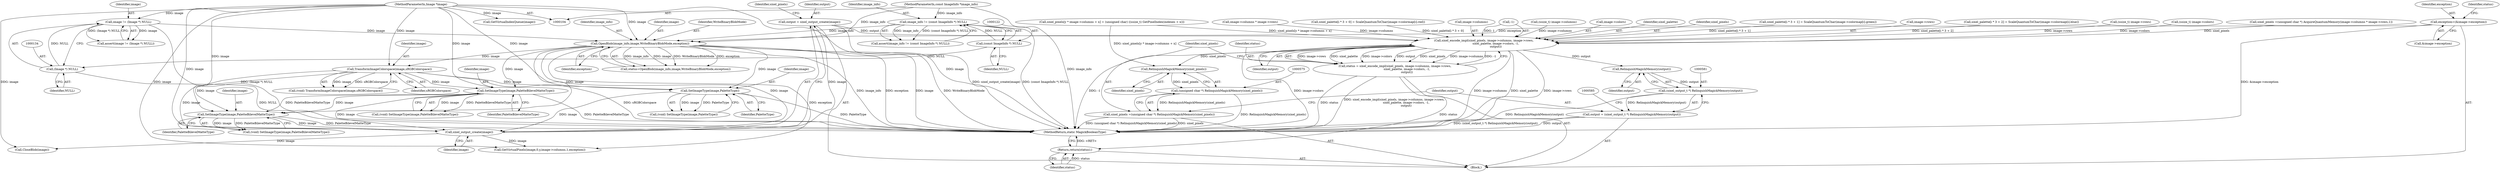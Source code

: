 digraph "0_ImageMagick_10b3823a7619ed22d42764733eb052c4159bc8c1_1@API" {
"1000478" [label="(Call,output = sixel_output_create(image))"];
"1000480" [label="(Call,sixel_output_create(image))"];
"1000185" [label="(Call,TransformImageColorspace(image,sRGBColorspace))"];
"1000165" [label="(Call,OpenBlob(image_info,image,WriteBinaryBlobMode,exception))"];
"1000119" [label="(Call,image_info != (const ImageInfo *) NULL)"];
"1000105" [label="(MethodParameterIn,const ImageInfo *image_info)"];
"1000121" [label="(Call,(const ImageInfo *) NULL)"];
"1000131" [label="(Call,image != (Image *) NULL)"];
"1000106" [label="(MethodParameterIn,Image *image)"];
"1000133" [label="(Call,(Image *) NULL)"];
"1000157" [label="(Call,exception=(&image->exception))"];
"1000234" [label="(Call,SetImageType(image,PaletteBilevelMatteType))"];
"1000213" [label="(Call,SetImageType(image,PaletteType))"];
"1000307" [label="(Call,SetImageType(image,PaletteBilevelMatteType))"];
"1000557" [label="(Call,sixel_encode_impl(sixel_pixels, image->columns, image->rows,\n                          sixel_palette, image->colors, -1,\n                          output))"];
"1000555" [label="(Call,status = sixel_encode_impl(sixel_pixels, image->columns, image->rows,\n                          sixel_palette, image->colors, -1,\n                          output))"];
"1000588" [label="(Return,return(status);)"];
"1000576" [label="(Call,RelinquishMagickMemory(sixel_pixels))"];
"1000574" [label="(Call,(unsigned char *) RelinquishMagickMemory(sixel_pixels))"];
"1000572" [label="(Call,sixel_pixels =(unsigned char *) RelinquishMagickMemory(sixel_pixels))"];
"1000582" [label="(Call,RelinquishMagickMemory(output))"];
"1000580" [label="(Call,(sixel_output_t *) RelinquishMagickMemory(output))"];
"1000578" [label="(Call,output = (sixel_output_t *) RelinquishMagickMemory(output))"];
"1000135" [label="(Identifier,NULL)"];
"1000501" [label="(Call,(ssize_t) image->rows)"];
"1000163" [label="(Call,status=OpenBlob(image_info,image,WriteBinaryBlobMode,exception))"];
"1000422" [label="(Call,(ssize_t) image->colors)"];
"1000478" [label="(Call,output = sixel_output_create(image))"];
"1000482" [label="(Call,sixel_pixels =(unsigned char *) AcquireQuantumMemory(image->columns * image->rows,1))"];
"1000213" [label="(Call,SetImageType(image,PaletteType))"];
"1000232" [label="(Call,(void) SetImageType(image,PaletteBilevelMatteType))"];
"1000107" [label="(Block,)"];
"1000577" [label="(Identifier,sixel_pixels)"];
"1000165" [label="(Call,OpenBlob(image_info,image,WriteBinaryBlobMode,exception))"];
"1000576" [label="(Call,RelinquishMagickMemory(sixel_pixels))"];
"1000537" [label="(Call,sixel_pixels[y * image->columns + x] = (unsigned char) ((ssize_t) GetPixelIndex(indexes + x)))"];
"1000582" [label="(Call,RelinquishMagickMemory(output))"];
"1000186" [label="(Identifier,image)"];
"1000487" [label="(Call,image->columns * image->rows)"];
"1000183" [label="(Call,(void) TransformImageColorspace(image,sRGBColorspace))"];
"1000479" [label="(Identifier,output)"];
"1000118" [label="(Call,assert(image_info != (const ImageInfo *) NULL))"];
"1000580" [label="(Call,(sixel_output_t *) RelinquishMagickMemory(output))"];
"1000123" [label="(Identifier,NULL)"];
"1000522" [label="(Call,GetVirtualIndexQueue(image))"];
"1000185" [label="(Call,TransformImageColorspace(image,sRGBColorspace))"];
"1000166" [label="(Identifier,image_info)"];
"1000430" [label="(Call,sixel_palette[i * 3 + 0] = ScaleQuantumToChar(image->colormap[i].red))"];
"1000559" [label="(Call,image->columns)"];
"1000132" [label="(Identifier,image)"];
"1000211" [label="(Call,(void) SetImageType(image,PaletteType))"];
"1000555" [label="(Call,status = sixel_encode_impl(sixel_pixels, image->columns, image->rows,\n                          sixel_palette, image->colors, -1,\n                          output))"];
"1000236" [label="(Identifier,PaletteBilevelMatteType)"];
"1000309" [label="(Identifier,PaletteBilevelMatteType)"];
"1000574" [label="(Call,(unsigned char *) RelinquishMagickMemory(sixel_pixels))"];
"1000167" [label="(Identifier,image)"];
"1000131" [label="(Call,image != (Image *) NULL)"];
"1000569" [label="(Call,-1)"];
"1000530" [label="(Call,(ssize_t) image->columns)"];
"1000572" [label="(Call,sixel_pixels =(unsigned char *) RelinquishMagickMemory(sixel_pixels))"];
"1000164" [label="(Identifier,status)"];
"1000307" [label="(Call,SetImageType(image,PaletteBilevelMatteType))"];
"1000588" [label="(Return,return(status);)"];
"1000557" [label="(Call,sixel_encode_impl(sixel_pixels, image->columns, image->rows,\n                          sixel_palette, image->colors, -1,\n                          output))"];
"1000566" [label="(Call,image->colors)"];
"1000235" [label="(Identifier,image)"];
"1000483" [label="(Identifier,sixel_pixels)"];
"1000579" [label="(Identifier,output)"];
"1000119" [label="(Call,image_info != (const ImageInfo *) NULL)"];
"1000157" [label="(Call,exception=(&image->exception))"];
"1000589" [label="(Identifier,status)"];
"1000158" [label="(Identifier,exception)"];
"1000187" [label="(Identifier,sRGBColorspace)"];
"1000215" [label="(Identifier,PaletteType)"];
"1000481" [label="(Identifier,image)"];
"1000130" [label="(Call,assert(image != (Image *) NULL))"];
"1000169" [label="(Identifier,exception)"];
"1000565" [label="(Identifier,sixel_palette)"];
"1000558" [label="(Identifier,sixel_pixels)"];
"1000168" [label="(Identifier,WriteBinaryBlobMode)"];
"1000480" [label="(Call,sixel_output_create(image))"];
"1000159" [label="(Call,&image->exception)"];
"1000583" [label="(Identifier,output)"];
"1000121" [label="(Call,(const ImageInfo *) NULL)"];
"1000120" [label="(Identifier,image_info)"];
"1000586" [label="(Call,CloseBlob(image))"];
"1000446" [label="(Call,sixel_palette[i * 3 + 1] = ScaleQuantumToChar(image->colormap[i].green))"];
"1000578" [label="(Call,output = (sixel_output_t *) RelinquishMagickMemory(output))"];
"1000234" [label="(Call,SetImageType(image,PaletteBilevelMatteType))"];
"1000590" [label="(MethodReturn,static MagickBooleanType)"];
"1000562" [label="(Call,image->rows)"];
"1000214" [label="(Identifier,image)"];
"1000556" [label="(Identifier,status)"];
"1000511" [label="(Call,GetVirtualPixels(image,0,y,image->columns,1,exception))"];
"1000571" [label="(Identifier,output)"];
"1000133" [label="(Call,(Image *) NULL)"];
"1000305" [label="(Call,(void) SetImageType(image,PaletteBilevelMatteType))"];
"1000462" [label="(Call,sixel_palette[i * 3 + 2] = ScaleQuantumToChar(image->colormap[i].blue))"];
"1000308" [label="(Identifier,image)"];
"1000573" [label="(Identifier,sixel_pixels)"];
"1000105" [label="(MethodParameterIn,const ImageInfo *image_info)"];
"1000106" [label="(MethodParameterIn,Image *image)"];
"1000478" -> "1000107"  [label="AST: "];
"1000478" -> "1000480"  [label="CFG: "];
"1000479" -> "1000478"  [label="AST: "];
"1000480" -> "1000478"  [label="AST: "];
"1000483" -> "1000478"  [label="CFG: "];
"1000478" -> "1000590"  [label="DDG: sixel_output_create(image)"];
"1000480" -> "1000478"  [label="DDG: image"];
"1000478" -> "1000557"  [label="DDG: output"];
"1000480" -> "1000481"  [label="CFG: "];
"1000481" -> "1000480"  [label="AST: "];
"1000185" -> "1000480"  [label="DDG: image"];
"1000234" -> "1000480"  [label="DDG: image"];
"1000213" -> "1000480"  [label="DDG: image"];
"1000165" -> "1000480"  [label="DDG: image"];
"1000307" -> "1000480"  [label="DDG: image"];
"1000106" -> "1000480"  [label="DDG: image"];
"1000480" -> "1000511"  [label="DDG: image"];
"1000480" -> "1000586"  [label="DDG: image"];
"1000185" -> "1000183"  [label="AST: "];
"1000185" -> "1000187"  [label="CFG: "];
"1000186" -> "1000185"  [label="AST: "];
"1000187" -> "1000185"  [label="AST: "];
"1000183" -> "1000185"  [label="CFG: "];
"1000185" -> "1000590"  [label="DDG: sRGBColorspace"];
"1000185" -> "1000183"  [label="DDG: image"];
"1000185" -> "1000183"  [label="DDG: sRGBColorspace"];
"1000165" -> "1000185"  [label="DDG: image"];
"1000106" -> "1000185"  [label="DDG: image"];
"1000185" -> "1000213"  [label="DDG: image"];
"1000185" -> "1000234"  [label="DDG: image"];
"1000185" -> "1000307"  [label="DDG: image"];
"1000165" -> "1000163"  [label="AST: "];
"1000165" -> "1000169"  [label="CFG: "];
"1000166" -> "1000165"  [label="AST: "];
"1000167" -> "1000165"  [label="AST: "];
"1000168" -> "1000165"  [label="AST: "];
"1000169" -> "1000165"  [label="AST: "];
"1000163" -> "1000165"  [label="CFG: "];
"1000165" -> "1000590"  [label="DDG: WriteBinaryBlobMode"];
"1000165" -> "1000590"  [label="DDG: exception"];
"1000165" -> "1000590"  [label="DDG: image_info"];
"1000165" -> "1000590"  [label="DDG: image"];
"1000165" -> "1000163"  [label="DDG: image_info"];
"1000165" -> "1000163"  [label="DDG: image"];
"1000165" -> "1000163"  [label="DDG: WriteBinaryBlobMode"];
"1000165" -> "1000163"  [label="DDG: exception"];
"1000119" -> "1000165"  [label="DDG: image_info"];
"1000105" -> "1000165"  [label="DDG: image_info"];
"1000131" -> "1000165"  [label="DDG: image"];
"1000106" -> "1000165"  [label="DDG: image"];
"1000157" -> "1000165"  [label="DDG: exception"];
"1000165" -> "1000213"  [label="DDG: image"];
"1000165" -> "1000234"  [label="DDG: image"];
"1000165" -> "1000307"  [label="DDG: image"];
"1000165" -> "1000511"  [label="DDG: exception"];
"1000119" -> "1000118"  [label="AST: "];
"1000119" -> "1000121"  [label="CFG: "];
"1000120" -> "1000119"  [label="AST: "];
"1000121" -> "1000119"  [label="AST: "];
"1000118" -> "1000119"  [label="CFG: "];
"1000119" -> "1000590"  [label="DDG: (const ImageInfo *) NULL"];
"1000119" -> "1000118"  [label="DDG: image_info"];
"1000119" -> "1000118"  [label="DDG: (const ImageInfo *) NULL"];
"1000105" -> "1000119"  [label="DDG: image_info"];
"1000121" -> "1000119"  [label="DDG: NULL"];
"1000105" -> "1000104"  [label="AST: "];
"1000105" -> "1000590"  [label="DDG: image_info"];
"1000121" -> "1000123"  [label="CFG: "];
"1000122" -> "1000121"  [label="AST: "];
"1000123" -> "1000121"  [label="AST: "];
"1000121" -> "1000133"  [label="DDG: NULL"];
"1000131" -> "1000130"  [label="AST: "];
"1000131" -> "1000133"  [label="CFG: "];
"1000132" -> "1000131"  [label="AST: "];
"1000133" -> "1000131"  [label="AST: "];
"1000130" -> "1000131"  [label="CFG: "];
"1000131" -> "1000590"  [label="DDG: (Image *) NULL"];
"1000131" -> "1000130"  [label="DDG: image"];
"1000131" -> "1000130"  [label="DDG: (Image *) NULL"];
"1000106" -> "1000131"  [label="DDG: image"];
"1000133" -> "1000131"  [label="DDG: NULL"];
"1000106" -> "1000104"  [label="AST: "];
"1000106" -> "1000590"  [label="DDG: image"];
"1000106" -> "1000213"  [label="DDG: image"];
"1000106" -> "1000234"  [label="DDG: image"];
"1000106" -> "1000307"  [label="DDG: image"];
"1000106" -> "1000511"  [label="DDG: image"];
"1000106" -> "1000522"  [label="DDG: image"];
"1000106" -> "1000586"  [label="DDG: image"];
"1000133" -> "1000135"  [label="CFG: "];
"1000134" -> "1000133"  [label="AST: "];
"1000135" -> "1000133"  [label="AST: "];
"1000133" -> "1000590"  [label="DDG: NULL"];
"1000157" -> "1000107"  [label="AST: "];
"1000157" -> "1000159"  [label="CFG: "];
"1000158" -> "1000157"  [label="AST: "];
"1000159" -> "1000157"  [label="AST: "];
"1000164" -> "1000157"  [label="CFG: "];
"1000157" -> "1000590"  [label="DDG: &image->exception"];
"1000234" -> "1000232"  [label="AST: "];
"1000234" -> "1000236"  [label="CFG: "];
"1000235" -> "1000234"  [label="AST: "];
"1000236" -> "1000234"  [label="AST: "];
"1000232" -> "1000234"  [label="CFG: "];
"1000234" -> "1000590"  [label="DDG: PaletteBilevelMatteType"];
"1000234" -> "1000232"  [label="DDG: image"];
"1000234" -> "1000232"  [label="DDG: PaletteBilevelMatteType"];
"1000234" -> "1000307"  [label="DDG: image"];
"1000234" -> "1000307"  [label="DDG: PaletteBilevelMatteType"];
"1000213" -> "1000211"  [label="AST: "];
"1000213" -> "1000215"  [label="CFG: "];
"1000214" -> "1000213"  [label="AST: "];
"1000215" -> "1000213"  [label="AST: "];
"1000211" -> "1000213"  [label="CFG: "];
"1000213" -> "1000590"  [label="DDG: PaletteType"];
"1000213" -> "1000211"  [label="DDG: image"];
"1000213" -> "1000211"  [label="DDG: PaletteType"];
"1000307" -> "1000305"  [label="AST: "];
"1000307" -> "1000309"  [label="CFG: "];
"1000308" -> "1000307"  [label="AST: "];
"1000309" -> "1000307"  [label="AST: "];
"1000305" -> "1000307"  [label="CFG: "];
"1000307" -> "1000590"  [label="DDG: PaletteBilevelMatteType"];
"1000307" -> "1000305"  [label="DDG: image"];
"1000307" -> "1000305"  [label="DDG: PaletteBilevelMatteType"];
"1000557" -> "1000555"  [label="AST: "];
"1000557" -> "1000571"  [label="CFG: "];
"1000558" -> "1000557"  [label="AST: "];
"1000559" -> "1000557"  [label="AST: "];
"1000562" -> "1000557"  [label="AST: "];
"1000565" -> "1000557"  [label="AST: "];
"1000566" -> "1000557"  [label="AST: "];
"1000569" -> "1000557"  [label="AST: "];
"1000571" -> "1000557"  [label="AST: "];
"1000555" -> "1000557"  [label="CFG: "];
"1000557" -> "1000590"  [label="DDG: -1"];
"1000557" -> "1000590"  [label="DDG: image->rows"];
"1000557" -> "1000590"  [label="DDG: image->colors"];
"1000557" -> "1000590"  [label="DDG: image->columns"];
"1000557" -> "1000590"  [label="DDG: sixel_palette"];
"1000557" -> "1000555"  [label="DDG: image->rows"];
"1000557" -> "1000555"  [label="DDG: sixel_palette"];
"1000557" -> "1000555"  [label="DDG: image->colors"];
"1000557" -> "1000555"  [label="DDG: output"];
"1000557" -> "1000555"  [label="DDG: sixel_pixels"];
"1000557" -> "1000555"  [label="DDG: image->columns"];
"1000557" -> "1000555"  [label="DDG: -1"];
"1000482" -> "1000557"  [label="DDG: sixel_pixels"];
"1000537" -> "1000557"  [label="DDG: sixel_pixels[y * image->columns + x]"];
"1000487" -> "1000557"  [label="DDG: image->columns"];
"1000530" -> "1000557"  [label="DDG: image->columns"];
"1000501" -> "1000557"  [label="DDG: image->rows"];
"1000462" -> "1000557"  [label="DDG: sixel_palette[i * 3 + 2]"];
"1000446" -> "1000557"  [label="DDG: sixel_palette[i * 3 + 1]"];
"1000430" -> "1000557"  [label="DDG: sixel_palette[i * 3 + 0]"];
"1000422" -> "1000557"  [label="DDG: image->colors"];
"1000569" -> "1000557"  [label="DDG: 1"];
"1000557" -> "1000576"  [label="DDG: sixel_pixels"];
"1000557" -> "1000582"  [label="DDG: output"];
"1000555" -> "1000107"  [label="AST: "];
"1000556" -> "1000555"  [label="AST: "];
"1000573" -> "1000555"  [label="CFG: "];
"1000555" -> "1000590"  [label="DDG: sixel_encode_impl(sixel_pixels, image->columns, image->rows,\n                          sixel_palette, image->colors, -1,\n                          output)"];
"1000555" -> "1000590"  [label="DDG: status"];
"1000555" -> "1000588"  [label="DDG: status"];
"1000588" -> "1000107"  [label="AST: "];
"1000588" -> "1000589"  [label="CFG: "];
"1000589" -> "1000588"  [label="AST: "];
"1000590" -> "1000588"  [label="CFG: "];
"1000588" -> "1000590"  [label="DDG: <RET>"];
"1000589" -> "1000588"  [label="DDG: status"];
"1000576" -> "1000574"  [label="AST: "];
"1000576" -> "1000577"  [label="CFG: "];
"1000577" -> "1000576"  [label="AST: "];
"1000574" -> "1000576"  [label="CFG: "];
"1000576" -> "1000574"  [label="DDG: sixel_pixels"];
"1000537" -> "1000576"  [label="DDG: sixel_pixels[y * image->columns + x]"];
"1000574" -> "1000572"  [label="AST: "];
"1000575" -> "1000574"  [label="AST: "];
"1000572" -> "1000574"  [label="CFG: "];
"1000574" -> "1000590"  [label="DDG: RelinquishMagickMemory(sixel_pixels)"];
"1000574" -> "1000572"  [label="DDG: RelinquishMagickMemory(sixel_pixels)"];
"1000572" -> "1000107"  [label="AST: "];
"1000573" -> "1000572"  [label="AST: "];
"1000579" -> "1000572"  [label="CFG: "];
"1000572" -> "1000590"  [label="DDG: (unsigned char *) RelinquishMagickMemory(sixel_pixels)"];
"1000572" -> "1000590"  [label="DDG: sixel_pixels"];
"1000582" -> "1000580"  [label="AST: "];
"1000582" -> "1000583"  [label="CFG: "];
"1000583" -> "1000582"  [label="AST: "];
"1000580" -> "1000582"  [label="CFG: "];
"1000582" -> "1000580"  [label="DDG: output"];
"1000580" -> "1000578"  [label="AST: "];
"1000581" -> "1000580"  [label="AST: "];
"1000578" -> "1000580"  [label="CFG: "];
"1000580" -> "1000590"  [label="DDG: RelinquishMagickMemory(output)"];
"1000580" -> "1000578"  [label="DDG: RelinquishMagickMemory(output)"];
"1000578" -> "1000107"  [label="AST: "];
"1000579" -> "1000578"  [label="AST: "];
"1000585" -> "1000578"  [label="CFG: "];
"1000578" -> "1000590"  [label="DDG: output"];
"1000578" -> "1000590"  [label="DDG: (sixel_output_t *) RelinquishMagickMemory(output)"];
}
